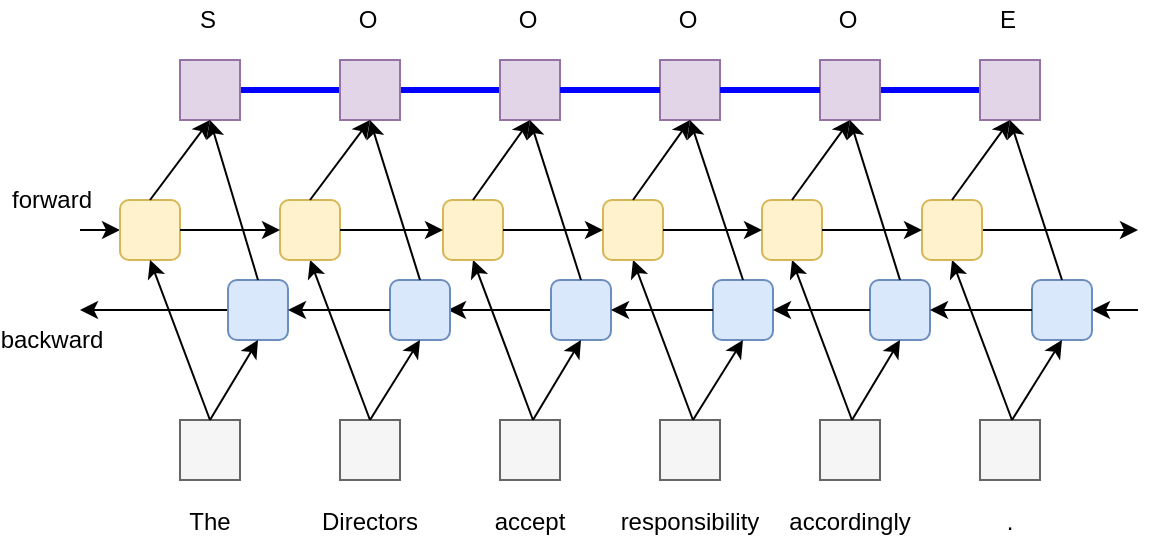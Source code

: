 <mxfile version="10.6.7" type="github"><diagram id="G2OkZqkM57mK7P1vSBzf" name="Page-1"><mxGraphModel dx="1158" dy="614" grid="1" gridSize="10" guides="1" tooltips="1" connect="1" arrows="1" fold="1" page="1" pageScale="1" pageWidth="827" pageHeight="1169" math="0" shadow="0"><root><mxCell id="0"/><mxCell id="1" parent="0"/><mxCell id="zImLajl6CQF6PPdSMDGr-1" value="" style="group" vertex="1" connectable="0" parent="1"><mxGeometry x="36" y="70" width="563" height="271" as="geometry"/></mxCell><mxCell id="zImLajl6CQF6PPdSMDGr-2" value="" style="whiteSpace=wrap;html=1;aspect=fixed;fillColor=#f5f5f5;strokeColor=#666666;fontColor=#333333;" vertex="1" parent="zImLajl6CQF6PPdSMDGr-1"><mxGeometry x="84" y="210" width="30" height="30" as="geometry"/></mxCell><mxCell id="zImLajl6CQF6PPdSMDGr-3" value="" style="whiteSpace=wrap;html=1;aspect=fixed;fillColor=#f5f5f5;strokeColor=#666666;fontColor=#333333;" vertex="1" parent="zImLajl6CQF6PPdSMDGr-1"><mxGeometry x="164" y="210" width="30" height="30" as="geometry"/></mxCell><mxCell id="zImLajl6CQF6PPdSMDGr-4" value="" style="whiteSpace=wrap;html=1;aspect=fixed;fillColor=#f5f5f5;strokeColor=#666666;fontColor=#333333;" vertex="1" parent="zImLajl6CQF6PPdSMDGr-1"><mxGeometry x="244" y="210" width="30" height="30" as="geometry"/></mxCell><mxCell id="zImLajl6CQF6PPdSMDGr-5" value="" style="whiteSpace=wrap;html=1;aspect=fixed;fillColor=#f5f5f5;strokeColor=#666666;fontColor=#333333;" vertex="1" parent="zImLajl6CQF6PPdSMDGr-1"><mxGeometry x="324" y="210" width="30" height="30" as="geometry"/></mxCell><mxCell id="zImLajl6CQF6PPdSMDGr-6" value="" style="whiteSpace=wrap;html=1;aspect=fixed;fillColor=#f5f5f5;strokeColor=#666666;fontColor=#333333;" vertex="1" parent="zImLajl6CQF6PPdSMDGr-1"><mxGeometry x="404" y="210" width="30" height="30" as="geometry"/></mxCell><mxCell id="zImLajl6CQF6PPdSMDGr-7" value="" style="whiteSpace=wrap;html=1;aspect=fixed;fillColor=#f5f5f5;strokeColor=#666666;fontColor=#333333;" vertex="1" parent="zImLajl6CQF6PPdSMDGr-1"><mxGeometry x="484" y="210" width="30" height="30" as="geometry"/></mxCell><mxCell id="zImLajl6CQF6PPdSMDGr-8" style="edgeStyle=none;rounded=0;orthogonalLoop=1;jettySize=auto;html=1;exitX=0;exitY=0.5;exitDx=0;exitDy=0;startArrow=none;startFill=0;endArrow=classic;endFill=1;" edge="1" parent="zImLajl6CQF6PPdSMDGr-1" source="zImLajl6CQF6PPdSMDGr-9"><mxGeometry relative="1" as="geometry"><mxPoint x="34" y="155" as="targetPoint"/></mxGeometry></mxCell><mxCell id="zImLajl6CQF6PPdSMDGr-9" value="" style="rounded=1;whiteSpace=wrap;html=1;fillColor=#dae8fc;strokeColor=#6c8ebf;" vertex="1" parent="zImLajl6CQF6PPdSMDGr-1"><mxGeometry x="108" y="140" width="30" height="30" as="geometry"/></mxCell><mxCell id="zImLajl6CQF6PPdSMDGr-10" style="edgeStyle=none;rounded=0;orthogonalLoop=1;jettySize=auto;html=1;exitX=0;exitY=0.5;exitDx=0;exitDy=0;startArrow=classic;startFill=1;endArrow=none;endFill=0;" edge="1" parent="zImLajl6CQF6PPdSMDGr-1" source="zImLajl6CQF6PPdSMDGr-11"><mxGeometry relative="1" as="geometry"><mxPoint x="34" y="115" as="targetPoint"/></mxGeometry></mxCell><mxCell id="zImLajl6CQF6PPdSMDGr-11" value="" style="rounded=1;whiteSpace=wrap;html=1;fillColor=#fff2cc;strokeColor=#d6b656;" vertex="1" parent="zImLajl6CQF6PPdSMDGr-1"><mxGeometry x="54" y="100" width="30" height="30" as="geometry"/></mxCell><mxCell id="zImLajl6CQF6PPdSMDGr-12" style="rounded=0;orthogonalLoop=1;jettySize=auto;html=1;exitX=0.5;exitY=0;exitDx=0;exitDy=0;entryX=0.5;entryY=1;entryDx=0;entryDy=0;" edge="1" parent="zImLajl6CQF6PPdSMDGr-1" source="zImLajl6CQF6PPdSMDGr-2" target="zImLajl6CQF6PPdSMDGr-11"><mxGeometry relative="1" as="geometry"/></mxCell><mxCell id="zImLajl6CQF6PPdSMDGr-13" value="" style="endArrow=classic;html=1;exitX=0.5;exitY=0;exitDx=0;exitDy=0;entryX=0.5;entryY=1;entryDx=0;entryDy=0;" edge="1" parent="zImLajl6CQF6PPdSMDGr-1" source="zImLajl6CQF6PPdSMDGr-2" target="zImLajl6CQF6PPdSMDGr-9"><mxGeometry width="50" height="50" relative="1" as="geometry"><mxPoint x="54" y="310" as="sourcePoint"/><mxPoint x="104" y="260" as="targetPoint"/></mxGeometry></mxCell><mxCell id="zImLajl6CQF6PPdSMDGr-14" style="rounded=0;orthogonalLoop=1;jettySize=auto;html=1;exitX=0.5;exitY=0;exitDx=0;exitDy=0;entryX=0.5;entryY=1;entryDx=0;entryDy=0;" edge="1" parent="zImLajl6CQF6PPdSMDGr-1" target="zImLajl6CQF6PPdSMDGr-18"><mxGeometry relative="1" as="geometry"><mxPoint x="179" y="210" as="sourcePoint"/></mxGeometry></mxCell><mxCell id="zImLajl6CQF6PPdSMDGr-15" style="edgeStyle=none;rounded=0;orthogonalLoop=1;jettySize=auto;html=1;exitX=1;exitY=0.5;exitDx=0;exitDy=0;entryX=0;entryY=0.5;entryDx=0;entryDy=0;startArrow=classic;startFill=1;endArrow=none;endFill=0;" edge="1" parent="zImLajl6CQF6PPdSMDGr-1" target="zImLajl6CQF6PPdSMDGr-22"><mxGeometry relative="1" as="geometry"><mxPoint x="218" y="155" as="sourcePoint"/></mxGeometry></mxCell><mxCell id="zImLajl6CQF6PPdSMDGr-16" value="" style="rounded=1;whiteSpace=wrap;html=1;fillColor=#dae8fc;strokeColor=#6c8ebf;" vertex="1" parent="zImLajl6CQF6PPdSMDGr-1"><mxGeometry x="189" y="140" width="30" height="30" as="geometry"/></mxCell><mxCell id="zImLajl6CQF6PPdSMDGr-17" style="edgeStyle=none;rounded=0;orthogonalLoop=1;jettySize=auto;html=1;exitX=1;exitY=0.5;exitDx=0;exitDy=0;entryX=0;entryY=0.5;entryDx=0;entryDy=0;startArrow=classic;startFill=1;endArrow=none;endFill=0;" edge="1" parent="zImLajl6CQF6PPdSMDGr-1" source="zImLajl6CQF6PPdSMDGr-9" target="zImLajl6CQF6PPdSMDGr-16"><mxGeometry relative="1" as="geometry"/></mxCell><mxCell id="zImLajl6CQF6PPdSMDGr-18" value="" style="rounded=1;whiteSpace=wrap;html=1;fillColor=#fff2cc;strokeColor=#d6b656;" vertex="1" parent="zImLajl6CQF6PPdSMDGr-1"><mxGeometry x="134" y="100" width="30" height="30" as="geometry"/></mxCell><mxCell id="zImLajl6CQF6PPdSMDGr-19" style="edgeStyle=none;rounded=0;orthogonalLoop=1;jettySize=auto;html=1;exitX=1;exitY=0.5;exitDx=0;exitDy=0;entryX=0;entryY=0.5;entryDx=0;entryDy=0;startArrow=none;startFill=0;endArrow=classic;endFill=1;" edge="1" parent="zImLajl6CQF6PPdSMDGr-1" source="zImLajl6CQF6PPdSMDGr-11" target="zImLajl6CQF6PPdSMDGr-18"><mxGeometry relative="1" as="geometry"/></mxCell><mxCell id="zImLajl6CQF6PPdSMDGr-20" value="" style="endArrow=classic;html=1;exitX=0.5;exitY=0;exitDx=0;exitDy=0;entryX=0.5;entryY=1;entryDx=0;entryDy=0;" edge="1" parent="zImLajl6CQF6PPdSMDGr-1" target="zImLajl6CQF6PPdSMDGr-16"><mxGeometry width="50" height="50" relative="1" as="geometry"><mxPoint x="179" y="210" as="sourcePoint"/><mxPoint x="184" y="260" as="targetPoint"/></mxGeometry></mxCell><mxCell id="zImLajl6CQF6PPdSMDGr-21" style="rounded=0;orthogonalLoop=1;jettySize=auto;html=1;exitX=0.5;exitY=0;exitDx=0;exitDy=0;entryX=0.5;entryY=1;entryDx=0;entryDy=0;" edge="1" parent="zImLajl6CQF6PPdSMDGr-1" target="zImLajl6CQF6PPdSMDGr-23"><mxGeometry relative="1" as="geometry"><mxPoint x="260.5" y="210" as="sourcePoint"/></mxGeometry></mxCell><mxCell id="zImLajl6CQF6PPdSMDGr-22" value="" style="rounded=1;whiteSpace=wrap;html=1;fillColor=#dae8fc;strokeColor=#6c8ebf;" vertex="1" parent="zImLajl6CQF6PPdSMDGr-1"><mxGeometry x="269.5" y="140" width="30" height="30" as="geometry"/></mxCell><mxCell id="zImLajl6CQF6PPdSMDGr-23" value="" style="rounded=1;whiteSpace=wrap;html=1;fillColor=#fff2cc;strokeColor=#d6b656;" vertex="1" parent="zImLajl6CQF6PPdSMDGr-1"><mxGeometry x="215.5" y="100" width="30" height="30" as="geometry"/></mxCell><mxCell id="zImLajl6CQF6PPdSMDGr-24" style="edgeStyle=none;rounded=0;orthogonalLoop=1;jettySize=auto;html=1;exitX=1;exitY=0.5;exitDx=0;exitDy=0;entryX=0;entryY=0.5;entryDx=0;entryDy=0;startArrow=none;startFill=0;endArrow=classic;endFill=1;" edge="1" parent="zImLajl6CQF6PPdSMDGr-1" source="zImLajl6CQF6PPdSMDGr-18" target="zImLajl6CQF6PPdSMDGr-23"><mxGeometry relative="1" as="geometry"/></mxCell><mxCell id="zImLajl6CQF6PPdSMDGr-25" value="" style="endArrow=classic;html=1;exitX=0.5;exitY=0;exitDx=0;exitDy=0;entryX=0.5;entryY=1;entryDx=0;entryDy=0;" edge="1" parent="zImLajl6CQF6PPdSMDGr-1" target="zImLajl6CQF6PPdSMDGr-22"><mxGeometry width="50" height="50" relative="1" as="geometry"><mxPoint x="260.5" y="210" as="sourcePoint"/><mxPoint x="265.5" y="260" as="targetPoint"/></mxGeometry></mxCell><mxCell id="zImLajl6CQF6PPdSMDGr-26" style="rounded=0;orthogonalLoop=1;jettySize=auto;html=1;exitX=0.5;exitY=0;exitDx=0;exitDy=0;entryX=0.5;entryY=1;entryDx=0;entryDy=0;" edge="1" parent="zImLajl6CQF6PPdSMDGr-1" target="zImLajl6CQF6PPdSMDGr-29"><mxGeometry relative="1" as="geometry"><mxPoint x="340.5" y="210" as="sourcePoint"/></mxGeometry></mxCell><mxCell id="zImLajl6CQF6PPdSMDGr-27" value="" style="rounded=1;whiteSpace=wrap;html=1;fillColor=#dae8fc;strokeColor=#6c8ebf;" vertex="1" parent="zImLajl6CQF6PPdSMDGr-1"><mxGeometry x="350.5" y="140" width="30" height="30" as="geometry"/></mxCell><mxCell id="zImLajl6CQF6PPdSMDGr-28" style="edgeStyle=none;rounded=0;orthogonalLoop=1;jettySize=auto;html=1;exitX=1;exitY=0.5;exitDx=0;exitDy=0;entryX=0;entryY=0.5;entryDx=0;entryDy=0;startArrow=classic;startFill=1;endArrow=none;endFill=0;" edge="1" parent="zImLajl6CQF6PPdSMDGr-1" source="zImLajl6CQF6PPdSMDGr-22" target="zImLajl6CQF6PPdSMDGr-27"><mxGeometry relative="1" as="geometry"/></mxCell><mxCell id="zImLajl6CQF6PPdSMDGr-29" value="" style="rounded=1;whiteSpace=wrap;html=1;fillColor=#fff2cc;strokeColor=#d6b656;" vertex="1" parent="zImLajl6CQF6PPdSMDGr-1"><mxGeometry x="295.5" y="100" width="30" height="30" as="geometry"/></mxCell><mxCell id="zImLajl6CQF6PPdSMDGr-30" style="edgeStyle=none;rounded=0;orthogonalLoop=1;jettySize=auto;html=1;exitX=1;exitY=0.5;exitDx=0;exitDy=0;entryX=0;entryY=0.5;entryDx=0;entryDy=0;startArrow=none;startFill=0;endArrow=classic;endFill=1;" edge="1" parent="zImLajl6CQF6PPdSMDGr-1" source="zImLajl6CQF6PPdSMDGr-23" target="zImLajl6CQF6PPdSMDGr-29"><mxGeometry relative="1" as="geometry"/></mxCell><mxCell id="zImLajl6CQF6PPdSMDGr-31" value="" style="endArrow=classic;html=1;exitX=0.5;exitY=0;exitDx=0;exitDy=0;entryX=0.5;entryY=1;entryDx=0;entryDy=0;" edge="1" parent="zImLajl6CQF6PPdSMDGr-1" target="zImLajl6CQF6PPdSMDGr-27"><mxGeometry width="50" height="50" relative="1" as="geometry"><mxPoint x="340.5" y="210" as="sourcePoint"/><mxPoint x="345.5" y="260" as="targetPoint"/></mxGeometry></mxCell><mxCell id="zImLajl6CQF6PPdSMDGr-32" style="rounded=0;orthogonalLoop=1;jettySize=auto;html=1;exitX=0.5;exitY=0;exitDx=0;exitDy=0;entryX=0.5;entryY=1;entryDx=0;entryDy=0;" edge="1" parent="zImLajl6CQF6PPdSMDGr-1" target="zImLajl6CQF6PPdSMDGr-35"><mxGeometry relative="1" as="geometry"><mxPoint x="420" y="210" as="sourcePoint"/></mxGeometry></mxCell><mxCell id="zImLajl6CQF6PPdSMDGr-33" value="" style="rounded=1;whiteSpace=wrap;html=1;fillColor=#dae8fc;strokeColor=#6c8ebf;" vertex="1" parent="zImLajl6CQF6PPdSMDGr-1"><mxGeometry x="429" y="140" width="30" height="30" as="geometry"/></mxCell><mxCell id="zImLajl6CQF6PPdSMDGr-34" style="edgeStyle=none;rounded=0;orthogonalLoop=1;jettySize=auto;html=1;exitX=1;exitY=0.5;exitDx=0;exitDy=0;entryX=0;entryY=0.5;entryDx=0;entryDy=0;startArrow=classic;startFill=1;endArrow=none;endFill=0;" edge="1" parent="zImLajl6CQF6PPdSMDGr-1" source="zImLajl6CQF6PPdSMDGr-27" target="zImLajl6CQF6PPdSMDGr-33"><mxGeometry relative="1" as="geometry"/></mxCell><mxCell id="zImLajl6CQF6PPdSMDGr-35" value="" style="rounded=1;whiteSpace=wrap;html=1;fillColor=#fff2cc;strokeColor=#d6b656;" vertex="1" parent="zImLajl6CQF6PPdSMDGr-1"><mxGeometry x="375" y="100" width="30" height="30" as="geometry"/></mxCell><mxCell id="zImLajl6CQF6PPdSMDGr-36" style="edgeStyle=none;rounded=0;orthogonalLoop=1;jettySize=auto;html=1;exitX=1;exitY=0.5;exitDx=0;exitDy=0;entryX=0;entryY=0.5;entryDx=0;entryDy=0;startArrow=none;startFill=0;endArrow=classic;endFill=1;" edge="1" parent="zImLajl6CQF6PPdSMDGr-1" source="zImLajl6CQF6PPdSMDGr-29" target="zImLajl6CQF6PPdSMDGr-35"><mxGeometry relative="1" as="geometry"/></mxCell><mxCell id="zImLajl6CQF6PPdSMDGr-37" value="" style="endArrow=classic;html=1;exitX=0.5;exitY=0;exitDx=0;exitDy=0;entryX=0.5;entryY=1;entryDx=0;entryDy=0;" edge="1" parent="zImLajl6CQF6PPdSMDGr-1" target="zImLajl6CQF6PPdSMDGr-33"><mxGeometry width="50" height="50" relative="1" as="geometry"><mxPoint x="420" y="210" as="sourcePoint"/><mxPoint x="425" y="260" as="targetPoint"/></mxGeometry></mxCell><mxCell id="zImLajl6CQF6PPdSMDGr-38" style="rounded=0;orthogonalLoop=1;jettySize=auto;html=1;exitX=0.5;exitY=0;exitDx=0;exitDy=0;entryX=0.5;entryY=1;entryDx=0;entryDy=0;" edge="1" parent="zImLajl6CQF6PPdSMDGr-1" target="zImLajl6CQF6PPdSMDGr-43"><mxGeometry relative="1" as="geometry"><mxPoint x="500" y="210" as="sourcePoint"/></mxGeometry></mxCell><mxCell id="zImLajl6CQF6PPdSMDGr-39" style="edgeStyle=none;rounded=0;orthogonalLoop=1;jettySize=auto;html=1;exitX=1;exitY=0.5;exitDx=0;exitDy=0;startArrow=classic;startFill=1;endArrow=none;endFill=0;" edge="1" parent="zImLajl6CQF6PPdSMDGr-1" source="zImLajl6CQF6PPdSMDGr-40"><mxGeometry relative="1" as="geometry"><mxPoint x="563" y="155" as="targetPoint"/></mxGeometry></mxCell><mxCell id="zImLajl6CQF6PPdSMDGr-40" value="" style="rounded=1;whiteSpace=wrap;html=1;fillColor=#dae8fc;strokeColor=#6c8ebf;" vertex="1" parent="zImLajl6CQF6PPdSMDGr-1"><mxGeometry x="510" y="140" width="30" height="30" as="geometry"/></mxCell><mxCell id="zImLajl6CQF6PPdSMDGr-41" style="edgeStyle=none;rounded=0;orthogonalLoop=1;jettySize=auto;html=1;exitX=1;exitY=0.5;exitDx=0;exitDy=0;entryX=0;entryY=0.5;entryDx=0;entryDy=0;startArrow=classic;startFill=1;endArrow=none;endFill=0;" edge="1" parent="zImLajl6CQF6PPdSMDGr-1" source="zImLajl6CQF6PPdSMDGr-33" target="zImLajl6CQF6PPdSMDGr-40"><mxGeometry relative="1" as="geometry"/></mxCell><mxCell id="zImLajl6CQF6PPdSMDGr-42" style="edgeStyle=none;rounded=0;orthogonalLoop=1;jettySize=auto;html=1;exitX=1;exitY=0.5;exitDx=0;exitDy=0;startArrow=none;startFill=0;endArrow=classic;endFill=1;" edge="1" parent="zImLajl6CQF6PPdSMDGr-1" source="zImLajl6CQF6PPdSMDGr-43"><mxGeometry relative="1" as="geometry"><mxPoint x="563" y="115" as="targetPoint"/></mxGeometry></mxCell><mxCell id="zImLajl6CQF6PPdSMDGr-43" value="" style="rounded=1;whiteSpace=wrap;html=1;fillColor=#fff2cc;strokeColor=#d6b656;" vertex="1" parent="zImLajl6CQF6PPdSMDGr-1"><mxGeometry x="455" y="100" width="30" height="30" as="geometry"/></mxCell><mxCell id="zImLajl6CQF6PPdSMDGr-44" style="edgeStyle=none;rounded=0;orthogonalLoop=1;jettySize=auto;html=1;exitX=1;exitY=0.5;exitDx=0;exitDy=0;entryX=0;entryY=0.5;entryDx=0;entryDy=0;startArrow=none;startFill=0;endArrow=classic;endFill=1;" edge="1" parent="zImLajl6CQF6PPdSMDGr-1" source="zImLajl6CQF6PPdSMDGr-35" target="zImLajl6CQF6PPdSMDGr-43"><mxGeometry relative="1" as="geometry"/></mxCell><mxCell id="zImLajl6CQF6PPdSMDGr-45" value="" style="endArrow=classic;html=1;exitX=0.5;exitY=0;exitDx=0;exitDy=0;entryX=0.5;entryY=1;entryDx=0;entryDy=0;" edge="1" parent="zImLajl6CQF6PPdSMDGr-1" target="zImLajl6CQF6PPdSMDGr-40"><mxGeometry width="50" height="50" relative="1" as="geometry"><mxPoint x="500" y="210" as="sourcePoint"/><mxPoint x="505" y="260" as="targetPoint"/></mxGeometry></mxCell><mxCell id="zImLajl6CQF6PPdSMDGr-46" value="The" style="text;html=1;strokeColor=none;fillColor=none;align=center;verticalAlign=middle;whiteSpace=wrap;rounded=0;" vertex="1" parent="zImLajl6CQF6PPdSMDGr-1"><mxGeometry x="79" y="251" width="40" height="20" as="geometry"/></mxCell><mxCell id="zImLajl6CQF6PPdSMDGr-47" value="Directors" style="text;html=1;strokeColor=none;fillColor=none;align=center;verticalAlign=middle;whiteSpace=wrap;rounded=0;" vertex="1" parent="zImLajl6CQF6PPdSMDGr-1"><mxGeometry x="159" y="251" width="40" height="20" as="geometry"/></mxCell><mxCell id="zImLajl6CQF6PPdSMDGr-48" value="accept" style="text;html=1;strokeColor=none;fillColor=none;align=center;verticalAlign=middle;whiteSpace=wrap;rounded=0;" vertex="1" parent="zImLajl6CQF6PPdSMDGr-1"><mxGeometry x="239" y="251" width="40" height="20" as="geometry"/></mxCell><mxCell id="zImLajl6CQF6PPdSMDGr-49" value="responsibility" style="text;html=1;strokeColor=none;fillColor=none;align=center;verticalAlign=middle;whiteSpace=wrap;rounded=0;" vertex="1" parent="zImLajl6CQF6PPdSMDGr-1"><mxGeometry x="319" y="251" width="40" height="20" as="geometry"/></mxCell><mxCell id="zImLajl6CQF6PPdSMDGr-50" value="accordingly" style="text;html=1;strokeColor=none;fillColor=none;align=center;verticalAlign=middle;whiteSpace=wrap;rounded=0;" vertex="1" parent="zImLajl6CQF6PPdSMDGr-1"><mxGeometry x="399" y="251" width="40" height="20" as="geometry"/></mxCell><mxCell id="zImLajl6CQF6PPdSMDGr-51" value="." style="text;html=1;strokeColor=none;fillColor=none;align=center;verticalAlign=middle;whiteSpace=wrap;rounded=0;" vertex="1" parent="zImLajl6CQF6PPdSMDGr-1"><mxGeometry x="479" y="251" width="40" height="20" as="geometry"/></mxCell><mxCell id="zImLajl6CQF6PPdSMDGr-52" value="backward" style="text;html=1;strokeColor=none;fillColor=none;align=center;verticalAlign=middle;whiteSpace=wrap;rounded=0;" vertex="1" parent="zImLajl6CQF6PPdSMDGr-1"><mxGeometry y="160" width="40" height="20" as="geometry"/></mxCell><mxCell id="zImLajl6CQF6PPdSMDGr-53" value="forward" style="text;html=1;strokeColor=none;fillColor=none;align=center;verticalAlign=middle;whiteSpace=wrap;rounded=0;" vertex="1" parent="zImLajl6CQF6PPdSMDGr-1"><mxGeometry y="90" width="40" height="20" as="geometry"/></mxCell><mxCell id="zImLajl6CQF6PPdSMDGr-79" style="edgeStyle=orthogonalEdgeStyle;rounded=0;orthogonalLoop=1;jettySize=auto;html=1;exitX=1;exitY=0.5;exitDx=0;exitDy=0;entryX=0;entryY=0.5;entryDx=0;entryDy=0;endArrow=none;endFill=0;strokeColor=#0000FF;strokeWidth=3;" edge="1" parent="zImLajl6CQF6PPdSMDGr-1" source="zImLajl6CQF6PPdSMDGr-54" target="zImLajl6CQF6PPdSMDGr-57"><mxGeometry relative="1" as="geometry"/></mxCell><mxCell id="zImLajl6CQF6PPdSMDGr-54" value="" style="whiteSpace=wrap;html=1;aspect=fixed;fillColor=#e1d5e7;strokeColor=#9673a6;" vertex="1" parent="zImLajl6CQF6PPdSMDGr-1"><mxGeometry x="84" y="30" width="30" height="30" as="geometry"/></mxCell><mxCell id="zImLajl6CQF6PPdSMDGr-55" style="edgeStyle=none;rounded=0;orthogonalLoop=1;jettySize=auto;html=1;exitX=0.5;exitY=0;exitDx=0;exitDy=0;startArrow=none;startFill=0;endArrow=classic;endFill=1;entryX=0.5;entryY=1;entryDx=0;entryDy=0;" edge="1" parent="zImLajl6CQF6PPdSMDGr-1" source="zImLajl6CQF6PPdSMDGr-9" target="zImLajl6CQF6PPdSMDGr-54"><mxGeometry relative="1" as="geometry"><mxPoint x="94" y="60" as="targetPoint"/></mxGeometry></mxCell><mxCell id="zImLajl6CQF6PPdSMDGr-56" style="edgeStyle=none;rounded=0;orthogonalLoop=1;jettySize=auto;html=1;exitX=0.5;exitY=0;exitDx=0;exitDy=0;entryX=0.5;entryY=1;entryDx=0;entryDy=0;startArrow=none;startFill=0;endArrow=classic;endFill=1;" edge="1" parent="zImLajl6CQF6PPdSMDGr-1" source="zImLajl6CQF6PPdSMDGr-11" target="zImLajl6CQF6PPdSMDGr-54"><mxGeometry relative="1" as="geometry"/></mxCell><mxCell id="zImLajl6CQF6PPdSMDGr-80" style="edgeStyle=orthogonalEdgeStyle;rounded=0;orthogonalLoop=1;jettySize=auto;html=1;exitX=1;exitY=0.5;exitDx=0;exitDy=0;entryX=0;entryY=0.5;entryDx=0;entryDy=0;endArrow=none;endFill=0;strokeColor=#0000FF;strokeWidth=3;" edge="1" parent="zImLajl6CQF6PPdSMDGr-1" source="zImLajl6CQF6PPdSMDGr-57" target="zImLajl6CQF6PPdSMDGr-60"><mxGeometry relative="1" as="geometry"/></mxCell><mxCell id="zImLajl6CQF6PPdSMDGr-57" value="" style="whiteSpace=wrap;html=1;aspect=fixed;fillColor=#e1d5e7;strokeColor=#9673a6;" vertex="1" parent="zImLajl6CQF6PPdSMDGr-1"><mxGeometry x="164" y="30" width="30" height="30" as="geometry"/></mxCell><mxCell id="zImLajl6CQF6PPdSMDGr-58" style="edgeStyle=none;rounded=0;orthogonalLoop=1;jettySize=auto;html=1;exitX=0.5;exitY=0;exitDx=0;exitDy=0;startArrow=none;startFill=0;endArrow=classic;endFill=1;entryX=0.5;entryY=1;entryDx=0;entryDy=0;" edge="1" parent="zImLajl6CQF6PPdSMDGr-1" source="zImLajl6CQF6PPdSMDGr-16" target="zImLajl6CQF6PPdSMDGr-57"><mxGeometry relative="1" as="geometry"><mxPoint x="184" y="60" as="targetPoint"/></mxGeometry></mxCell><mxCell id="zImLajl6CQF6PPdSMDGr-59" style="edgeStyle=none;rounded=0;orthogonalLoop=1;jettySize=auto;html=1;exitX=0.5;exitY=0;exitDx=0;exitDy=0;entryX=0.5;entryY=1;entryDx=0;entryDy=0;startArrow=none;startFill=0;endArrow=classic;endFill=1;" edge="1" parent="zImLajl6CQF6PPdSMDGr-1" source="zImLajl6CQF6PPdSMDGr-18" target="zImLajl6CQF6PPdSMDGr-57"><mxGeometry relative="1" as="geometry"/></mxCell><mxCell id="zImLajl6CQF6PPdSMDGr-60" value="" style="whiteSpace=wrap;html=1;aspect=fixed;fillColor=#e1d5e7;strokeColor=#9673a6;" vertex="1" parent="zImLajl6CQF6PPdSMDGr-1"><mxGeometry x="244" y="30" width="30" height="30" as="geometry"/></mxCell><mxCell id="zImLajl6CQF6PPdSMDGr-61" style="edgeStyle=none;rounded=0;orthogonalLoop=1;jettySize=auto;html=1;exitX=0.5;exitY=0;exitDx=0;exitDy=0;entryX=0.5;entryY=1;entryDx=0;entryDy=0;startArrow=none;startFill=0;endArrow=classic;endFill=1;" edge="1" parent="zImLajl6CQF6PPdSMDGr-1" source="zImLajl6CQF6PPdSMDGr-22" target="zImLajl6CQF6PPdSMDGr-60"><mxGeometry relative="1" as="geometry"/></mxCell><mxCell id="zImLajl6CQF6PPdSMDGr-62" style="edgeStyle=none;rounded=0;orthogonalLoop=1;jettySize=auto;html=1;exitX=0.5;exitY=0;exitDx=0;exitDy=0;entryX=0.5;entryY=1;entryDx=0;entryDy=0;startArrow=none;startFill=0;endArrow=classic;endFill=1;" edge="1" parent="zImLajl6CQF6PPdSMDGr-1" source="zImLajl6CQF6PPdSMDGr-23" target="zImLajl6CQF6PPdSMDGr-60"><mxGeometry relative="1" as="geometry"/></mxCell><mxCell id="zImLajl6CQF6PPdSMDGr-63" value="" style="whiteSpace=wrap;html=1;aspect=fixed;fillColor=#e1d5e7;strokeColor=#9673a6;" vertex="1" parent="zImLajl6CQF6PPdSMDGr-1"><mxGeometry x="324" y="30" width="30" height="30" as="geometry"/></mxCell><mxCell id="zImLajl6CQF6PPdSMDGr-64" style="edgeStyle=none;rounded=0;orthogonalLoop=1;jettySize=auto;html=1;exitX=0.5;exitY=0;exitDx=0;exitDy=0;startArrow=none;startFill=0;endArrow=classic;endFill=1;entryX=0.5;entryY=1;entryDx=0;entryDy=0;" edge="1" parent="zImLajl6CQF6PPdSMDGr-1" source="zImLajl6CQF6PPdSMDGr-27" target="zImLajl6CQF6PPdSMDGr-63"><mxGeometry relative="1" as="geometry"><mxPoint x="344" y="60" as="targetPoint"/></mxGeometry></mxCell><mxCell id="zImLajl6CQF6PPdSMDGr-65" style="edgeStyle=none;rounded=0;orthogonalLoop=1;jettySize=auto;html=1;exitX=0.5;exitY=0;exitDx=0;exitDy=0;entryX=0.5;entryY=1;entryDx=0;entryDy=0;startArrow=none;startFill=0;endArrow=classic;endFill=1;" edge="1" parent="zImLajl6CQF6PPdSMDGr-1" source="zImLajl6CQF6PPdSMDGr-29" target="zImLajl6CQF6PPdSMDGr-63"><mxGeometry relative="1" as="geometry"/></mxCell><mxCell id="zImLajl6CQF6PPdSMDGr-83" style="edgeStyle=orthogonalEdgeStyle;rounded=0;orthogonalLoop=1;jettySize=auto;html=1;exitX=1;exitY=0.5;exitDx=0;exitDy=0;entryX=0;entryY=0.5;entryDx=0;entryDy=0;endArrow=none;endFill=0;strokeColor=#0000FF;strokeWidth=3;" edge="1" parent="zImLajl6CQF6PPdSMDGr-1" source="zImLajl6CQF6PPdSMDGr-66" target="zImLajl6CQF6PPdSMDGr-69"><mxGeometry relative="1" as="geometry"/></mxCell><mxCell id="zImLajl6CQF6PPdSMDGr-66" value="" style="whiteSpace=wrap;html=1;aspect=fixed;fillColor=#e1d5e7;strokeColor=#9673a6;" vertex="1" parent="zImLajl6CQF6PPdSMDGr-1"><mxGeometry x="404" y="30" width="30" height="30" as="geometry"/></mxCell><mxCell id="zImLajl6CQF6PPdSMDGr-67" style="edgeStyle=none;rounded=0;orthogonalLoop=1;jettySize=auto;html=1;exitX=0.5;exitY=0;exitDx=0;exitDy=0;entryX=0.5;entryY=1;entryDx=0;entryDy=0;startArrow=none;startFill=0;endArrow=classic;endFill=1;" edge="1" parent="zImLajl6CQF6PPdSMDGr-1" source="zImLajl6CQF6PPdSMDGr-33" target="zImLajl6CQF6PPdSMDGr-66"><mxGeometry relative="1" as="geometry"/></mxCell><mxCell id="zImLajl6CQF6PPdSMDGr-68" style="edgeStyle=none;rounded=0;orthogonalLoop=1;jettySize=auto;html=1;exitX=0.5;exitY=0;exitDx=0;exitDy=0;entryX=0.5;entryY=1;entryDx=0;entryDy=0;startArrow=none;startFill=0;endArrow=classic;endFill=1;" edge="1" parent="zImLajl6CQF6PPdSMDGr-1" source="zImLajl6CQF6PPdSMDGr-35" target="zImLajl6CQF6PPdSMDGr-66"><mxGeometry relative="1" as="geometry"/></mxCell><mxCell id="zImLajl6CQF6PPdSMDGr-69" value="" style="whiteSpace=wrap;html=1;aspect=fixed;fillColor=#e1d5e7;strokeColor=#9673a6;" vertex="1" parent="zImLajl6CQF6PPdSMDGr-1"><mxGeometry x="484" y="30" width="30" height="30" as="geometry"/></mxCell><mxCell id="zImLajl6CQF6PPdSMDGr-70" style="edgeStyle=none;rounded=0;orthogonalLoop=1;jettySize=auto;html=1;exitX=0.5;exitY=0;exitDx=0;exitDy=0;entryX=0.5;entryY=1;entryDx=0;entryDy=0;startArrow=none;startFill=0;endArrow=classic;endFill=1;" edge="1" parent="zImLajl6CQF6PPdSMDGr-1" source="zImLajl6CQF6PPdSMDGr-40" target="zImLajl6CQF6PPdSMDGr-69"><mxGeometry relative="1" as="geometry"/></mxCell><mxCell id="zImLajl6CQF6PPdSMDGr-71" value="S" style="text;html=1;strokeColor=none;fillColor=none;align=center;verticalAlign=middle;whiteSpace=wrap;rounded=0;" vertex="1" parent="zImLajl6CQF6PPdSMDGr-1"><mxGeometry x="78" width="40" height="20" as="geometry"/></mxCell><mxCell id="zImLajl6CQF6PPdSMDGr-72" value="O" style="text;html=1;strokeColor=none;fillColor=none;align=center;verticalAlign=middle;whiteSpace=wrap;rounded=0;" vertex="1" parent="zImLajl6CQF6PPdSMDGr-1"><mxGeometry x="158" width="40" height="20" as="geometry"/></mxCell><mxCell id="zImLajl6CQF6PPdSMDGr-73" value="O" style="text;html=1;strokeColor=none;fillColor=none;align=center;verticalAlign=middle;whiteSpace=wrap;rounded=0;" vertex="1" parent="zImLajl6CQF6PPdSMDGr-1"><mxGeometry x="238" width="40" height="20" as="geometry"/></mxCell><mxCell id="zImLajl6CQF6PPdSMDGr-74" value="O" style="text;html=1;strokeColor=none;fillColor=none;align=center;verticalAlign=middle;whiteSpace=wrap;rounded=0;" vertex="1" parent="zImLajl6CQF6PPdSMDGr-1"><mxGeometry x="318" width="40" height="20" as="geometry"/></mxCell><mxCell id="zImLajl6CQF6PPdSMDGr-75" value="O" style="text;html=1;strokeColor=none;fillColor=none;align=center;verticalAlign=middle;whiteSpace=wrap;rounded=0;" vertex="1" parent="zImLajl6CQF6PPdSMDGr-1"><mxGeometry x="398" width="40" height="20" as="geometry"/></mxCell><mxCell id="zImLajl6CQF6PPdSMDGr-76" value="E" style="text;html=1;strokeColor=none;fillColor=none;align=center;verticalAlign=middle;whiteSpace=wrap;rounded=0;" vertex="1" parent="zImLajl6CQF6PPdSMDGr-1"><mxGeometry x="478" width="40" height="20" as="geometry"/></mxCell><mxCell id="zImLajl6CQF6PPdSMDGr-77" style="edgeStyle=none;rounded=0;orthogonalLoop=1;jettySize=auto;html=1;exitX=0.5;exitY=0;exitDx=0;exitDy=0;entryX=0.5;entryY=1;entryDx=0;entryDy=0;startArrow=none;startFill=0;endArrow=classic;endFill=1;" edge="1" parent="zImLajl6CQF6PPdSMDGr-1" source="zImLajl6CQF6PPdSMDGr-43" target="zImLajl6CQF6PPdSMDGr-69"><mxGeometry relative="1" as="geometry"/></mxCell><mxCell id="zImLajl6CQF6PPdSMDGr-81" style="edgeStyle=orthogonalEdgeStyle;rounded=0;orthogonalLoop=1;jettySize=auto;html=1;exitX=1;exitY=0.5;exitDx=0;exitDy=0;endArrow=none;endFill=0;strokeColor=#0000FF;strokeWidth=3;" edge="1" parent="1" source="zImLajl6CQF6PPdSMDGr-60"><mxGeometry relative="1" as="geometry"><mxPoint x="360" y="115" as="targetPoint"/></mxGeometry></mxCell><mxCell id="zImLajl6CQF6PPdSMDGr-82" style="edgeStyle=orthogonalEdgeStyle;rounded=0;orthogonalLoop=1;jettySize=auto;html=1;exitX=1;exitY=0.5;exitDx=0;exitDy=0;endArrow=none;endFill=0;strokeColor=#0000FF;strokeWidth=3;" edge="1" parent="1" source="zImLajl6CQF6PPdSMDGr-63"><mxGeometry relative="1" as="geometry"><mxPoint x="440" y="115" as="targetPoint"/></mxGeometry></mxCell></root></mxGraphModel></diagram></mxfile>